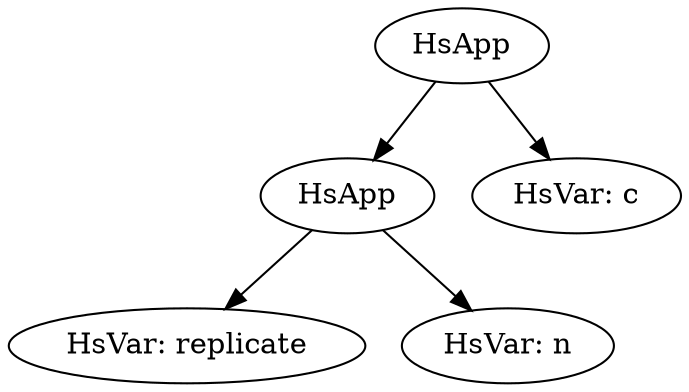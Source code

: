 digraph G {
	topApp [label="HsApp"]
	topApp -> lApp
	subgraph left {
		lApp [label="HsApp"]
		replicate [label="HsVar: replicate"]
		n [label="HsVar: n"]
		lApp -> replicate
		lApp -> n
	}
	
	lst [label="HsVar: c"]
	topApp -> lst

}